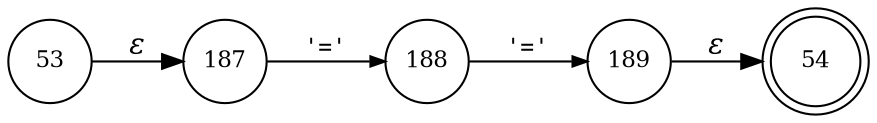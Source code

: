 digraph ATN {
rankdir=LR;
s54[fontsize=11, label="54", shape=doublecircle, fixedsize=true, width=.6];
s53[fontsize=11,label="53", shape=circle, fixedsize=true, width=.55, peripheries=1];
s187[fontsize=11,label="187", shape=circle, fixedsize=true, width=.55, peripheries=1];
s188[fontsize=11,label="188", shape=circle, fixedsize=true, width=.55, peripheries=1];
s189[fontsize=11,label="189", shape=circle, fixedsize=true, width=.55, peripheries=1];
s53 -> s187 [fontname="Times-Italic", label="&epsilon;"];
s187 -> s188 [fontsize=11, fontname="Courier", arrowsize=.7, label = "'='", arrowhead = normal];
s188 -> s189 [fontsize=11, fontname="Courier", arrowsize=.7, label = "'='", arrowhead = normal];
s189 -> s54 [fontname="Times-Italic", label="&epsilon;"];
}